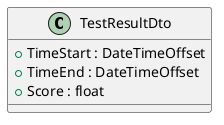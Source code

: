 @startuml
class TestResultDto {
    + TimeStart : DateTimeOffset
    + TimeEnd : DateTimeOffset
    + Score : float
}
@enduml
